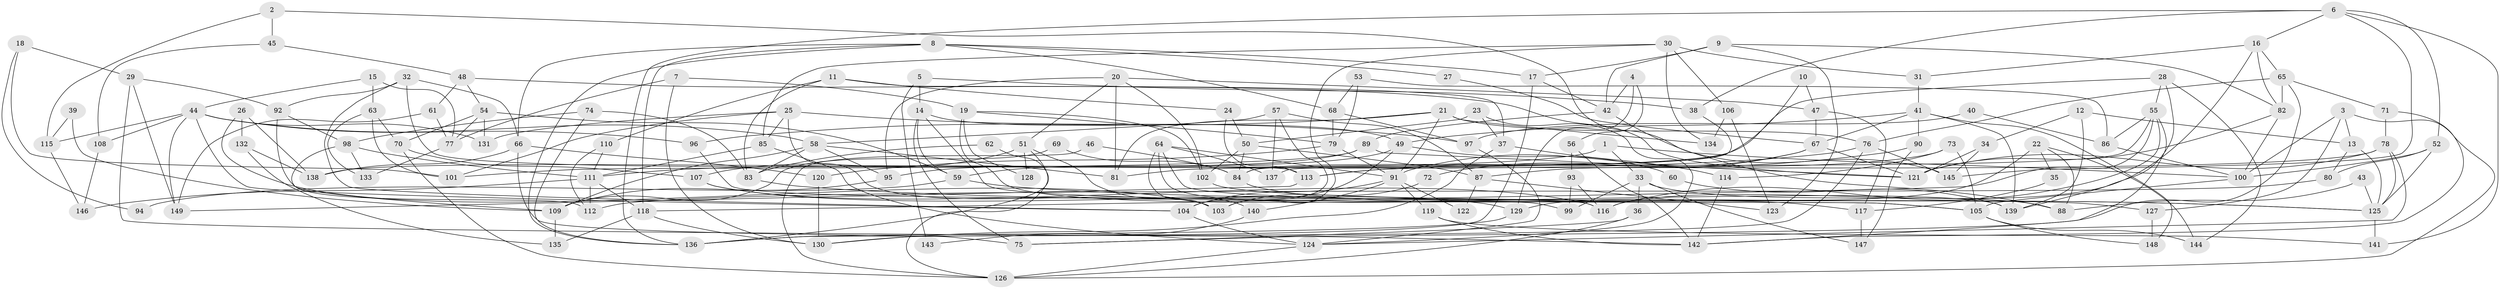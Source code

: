 // Generated by graph-tools (version 1.1) at 2025/14/03/09/25 04:14:51]
// undirected, 149 vertices, 298 edges
graph export_dot {
graph [start="1"]
  node [color=gray90,style=filled];
  1;
  2;
  3;
  4;
  5;
  6;
  7;
  8;
  9;
  10;
  11;
  12;
  13;
  14;
  15;
  16;
  17;
  18;
  19;
  20;
  21;
  22;
  23;
  24;
  25;
  26;
  27;
  28;
  29;
  30;
  31;
  32;
  33;
  34;
  35;
  36;
  37;
  38;
  39;
  40;
  41;
  42;
  43;
  44;
  45;
  46;
  47;
  48;
  49;
  50;
  51;
  52;
  53;
  54;
  55;
  56;
  57;
  58;
  59;
  60;
  61;
  62;
  63;
  64;
  65;
  66;
  67;
  68;
  69;
  70;
  71;
  72;
  73;
  74;
  75;
  76;
  77;
  78;
  79;
  80;
  81;
  82;
  83;
  84;
  85;
  86;
  87;
  88;
  89;
  90;
  91;
  92;
  93;
  94;
  95;
  96;
  97;
  98;
  99;
  100;
  101;
  102;
  103;
  104;
  105;
  106;
  107;
  108;
  109;
  110;
  111;
  112;
  113;
  114;
  115;
  116;
  117;
  118;
  119;
  120;
  121;
  122;
  123;
  124;
  125;
  126;
  127;
  128;
  129;
  130;
  131;
  132;
  133;
  134;
  135;
  136;
  137;
  138;
  139;
  140;
  141;
  142;
  143;
  144;
  145;
  146;
  147;
  148;
  149;
  1 -- 33;
  1 -- 100;
  1 -- 138;
  2 -- 145;
  2 -- 45;
  2 -- 115;
  3 -- 100;
  3 -- 13;
  3 -- 126;
  3 -- 127;
  4 -- 42;
  4 -- 129;
  4 -- 56;
  5 -- 38;
  5 -- 14;
  5 -- 143;
  6 -- 52;
  6 -- 16;
  6 -- 38;
  6 -- 136;
  6 -- 141;
  6 -- 145;
  7 -- 130;
  7 -- 77;
  7 -- 19;
  8 -- 118;
  8 -- 68;
  8 -- 17;
  8 -- 27;
  8 -- 66;
  8 -- 136;
  9 -- 123;
  9 -- 17;
  9 -- 42;
  9 -- 82;
  10 -- 84;
  10 -- 47;
  11 -- 110;
  11 -- 83;
  11 -- 24;
  11 -- 37;
  12 -- 34;
  12 -- 139;
  12 -- 13;
  13 -- 125;
  13 -- 80;
  14 -- 49;
  14 -- 75;
  14 -- 59;
  14 -- 105;
  15 -- 77;
  15 -- 63;
  15 -- 44;
  16 -- 65;
  16 -- 82;
  16 -- 31;
  16 -- 116;
  17 -- 136;
  17 -- 42;
  18 -- 29;
  18 -- 101;
  18 -- 94;
  19 -- 102;
  19 -- 79;
  19 -- 128;
  19 -- 139;
  20 -- 81;
  20 -- 102;
  20 -- 47;
  20 -- 51;
  20 -- 95;
  21 -- 76;
  21 -- 96;
  21 -- 81;
  21 -- 91;
  21 -- 134;
  22 -- 144;
  22 -- 88;
  22 -- 35;
  22 -- 129;
  23 -- 50;
  23 -- 124;
  23 -- 37;
  24 -- 113;
  24 -- 50;
  25 -- 131;
  25 -- 97;
  25 -- 85;
  25 -- 101;
  25 -- 103;
  26 -- 138;
  26 -- 103;
  26 -- 132;
  27 -- 67;
  28 -- 81;
  28 -- 55;
  28 -- 139;
  28 -- 144;
  29 -- 142;
  29 -- 149;
  29 -- 92;
  30 -- 31;
  30 -- 85;
  30 -- 103;
  30 -- 106;
  30 -- 134;
  31 -- 41;
  32 -- 66;
  32 -- 92;
  32 -- 104;
  32 -- 113;
  33 -- 147;
  33 -- 99;
  33 -- 36;
  33 -- 88;
  34 -- 145;
  34 -- 121;
  35 -- 117;
  36 -- 126;
  36 -- 75;
  37 -- 114;
  37 -- 130;
  38 -- 137;
  39 -- 115;
  39 -- 109;
  40 -- 97;
  40 -- 86;
  41 -- 139;
  41 -- 67;
  41 -- 49;
  41 -- 90;
  41 -- 148;
  42 -- 88;
  42 -- 89;
  43 -- 125;
  43 -- 88;
  44 -- 104;
  44 -- 58;
  44 -- 96;
  44 -- 108;
  44 -- 115;
  44 -- 131;
  44 -- 149;
  45 -- 48;
  45 -- 108;
  46 -- 84;
  46 -- 126;
  47 -- 67;
  47 -- 117;
  48 -- 121;
  48 -- 54;
  48 -- 61;
  49 -- 104;
  49 -- 59;
  49 -- 60;
  50 -- 87;
  50 -- 84;
  50 -- 102;
  51 -- 126;
  51 -- 107;
  51 -- 128;
  51 -- 140;
  52 -- 100;
  52 -- 125;
  52 -- 80;
  53 -- 86;
  53 -- 79;
  53 -- 68;
  54 -- 59;
  54 -- 77;
  54 -- 70;
  54 -- 131;
  55 -- 116;
  55 -- 118;
  55 -- 84;
  55 -- 86;
  55 -- 142;
  56 -- 142;
  56 -- 93;
  57 -- 58;
  57 -- 104;
  57 -- 87;
  57 -- 137;
  58 -- 95;
  58 -- 81;
  58 -- 83;
  58 -- 109;
  59 -- 94;
  59 -- 125;
  60 -- 139;
  61 -- 149;
  61 -- 77;
  62 -- 136;
  62 -- 83;
  63 -- 101;
  63 -- 70;
  63 -- 133;
  64 -- 103;
  64 -- 91;
  64 -- 99;
  64 -- 105;
  64 -- 137;
  65 -- 76;
  65 -- 75;
  65 -- 71;
  65 -- 82;
  66 -- 120;
  66 -- 75;
  66 -- 138;
  67 -- 121;
  67 -- 91;
  67 -- 72;
  68 -- 79;
  68 -- 97;
  69 -- 109;
  69 -- 84;
  70 -- 107;
  70 -- 126;
  71 -- 78;
  71 -- 142;
  72 -- 103;
  73 -- 114;
  73 -- 105;
  73 -- 87;
  74 -- 83;
  74 -- 136;
  74 -- 98;
  76 -- 130;
  76 -- 111;
  76 -- 145;
  77 -- 133;
  78 -- 125;
  78 -- 121;
  78 -- 113;
  78 -- 124;
  79 -- 91;
  79 -- 120;
  80 -- 112;
  82 -- 100;
  82 -- 121;
  83 -- 125;
  84 -- 117;
  85 -- 124;
  85 -- 111;
  86 -- 100;
  87 -- 122;
  87 -- 123;
  89 -- 95;
  89 -- 101;
  89 -- 121;
  90 -- 113;
  90 -- 147;
  91 -- 104;
  91 -- 119;
  91 -- 122;
  91 -- 140;
  92 -- 112;
  92 -- 98;
  93 -- 116;
  93 -- 99;
  95 -- 109;
  96 -- 116;
  97 -- 124;
  98 -- 109;
  98 -- 111;
  98 -- 133;
  100 -- 105;
  102 -- 127;
  104 -- 124;
  105 -- 144;
  105 -- 148;
  106 -- 134;
  106 -- 123;
  107 -- 129;
  107 -- 116;
  108 -- 146;
  109 -- 135;
  110 -- 112;
  110 -- 111;
  111 -- 112;
  111 -- 118;
  111 -- 146;
  113 -- 149;
  114 -- 142;
  115 -- 146;
  117 -- 147;
  118 -- 135;
  118 -- 130;
  119 -- 142;
  119 -- 141;
  120 -- 130;
  124 -- 126;
  125 -- 141;
  127 -- 148;
  129 -- 136;
  132 -- 138;
  132 -- 135;
  140 -- 143;
}
